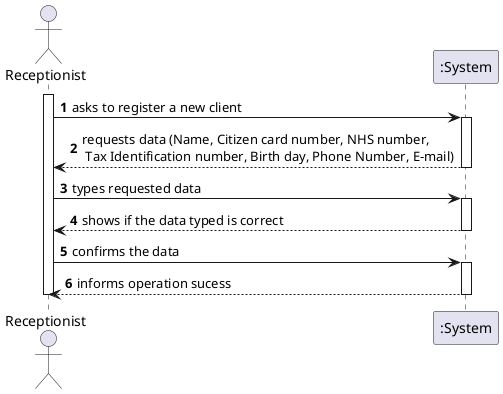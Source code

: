 @startuml
autonumber
actor "Receptionist" as OE

activate OE
OE -> ":System" : asks to register a new client
activate ":System"
":System" --> OE : requests data (Name, Citizen card number, NHS number,\n Tax Identification number, Birth day, Phone Number, E-mail)
deactivate ":System"

OE -> ":System" : types requested data
activate ":System"
":System" --> OE : shows if the data typed is correct
deactivate ":System"

OE -> ":System" : confirms the data
activate ":System"
":System" --> OE :  informs operation sucess
deactivate ":System"

deactivate OE

@enduml